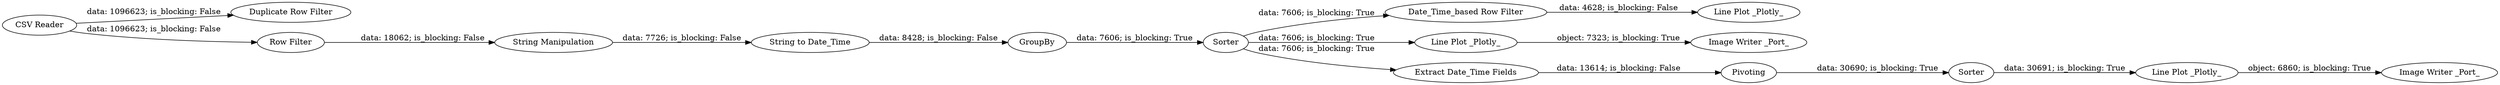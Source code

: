 digraph {
	"-943116892728787929_7" [label="String Manipulation"]
	"-943116892728787929_3" [label="Duplicate Row Filter"]
	"-943116892728787929_12" [label=GroupBy]
	"-943116892728787929_10" [label="Date_Time_based Row Filter"]
	"-943116892728787929_9" [label=Sorter]
	"-943116892728787929_15" [label="Line Plot _Plotly_"]
	"-943116892728787929_18" [label="Image Writer _Port_"]
	"-943116892728787929_2" [label="Row Filter"]
	"-943116892728787929_8" [label="Line Plot _Plotly_"]
	"-943116892728787929_1" [label="CSV Reader"]
	"-943116892728787929_14" [label=Pivoting]
	"-943116892728787929_16" [label=Sorter]
	"-943116892728787929_11" [label="Line Plot _Plotly_"]
	"-943116892728787929_6" [label="String to Date_Time"]
	"-943116892728787929_17" [label="Image Writer _Port_"]
	"-943116892728787929_13" [label="Extract Date_Time Fields"]
	"-943116892728787929_14" -> "-943116892728787929_16" [label="data: 30690; is_blocking: True"]
	"-943116892728787929_6" -> "-943116892728787929_12" [label="data: 8428; is_blocking: False"]
	"-943116892728787929_1" -> "-943116892728787929_2" [label="data: 1096623; is_blocking: False"]
	"-943116892728787929_2" -> "-943116892728787929_7" [label="data: 18062; is_blocking: False"]
	"-943116892728787929_8" -> "-943116892728787929_17" [label="object: 7323; is_blocking: True"]
	"-943116892728787929_9" -> "-943116892728787929_13" [label="data: 7606; is_blocking: True"]
	"-943116892728787929_12" -> "-943116892728787929_9" [label="data: 7606; is_blocking: True"]
	"-943116892728787929_9" -> "-943116892728787929_8" [label="data: 7606; is_blocking: True"]
	"-943116892728787929_7" -> "-943116892728787929_6" [label="data: 7726; is_blocking: False"]
	"-943116892728787929_16" -> "-943116892728787929_15" [label="data: 30691; is_blocking: True"]
	"-943116892728787929_10" -> "-943116892728787929_11" [label="data: 4628; is_blocking: False"]
	"-943116892728787929_15" -> "-943116892728787929_18" [label="object: 6860; is_blocking: True"]
	"-943116892728787929_9" -> "-943116892728787929_10" [label="data: 7606; is_blocking: True"]
	"-943116892728787929_1" -> "-943116892728787929_3" [label="data: 1096623; is_blocking: False"]
	"-943116892728787929_13" -> "-943116892728787929_14" [label="data: 13614; is_blocking: False"]
	rankdir=LR
}
